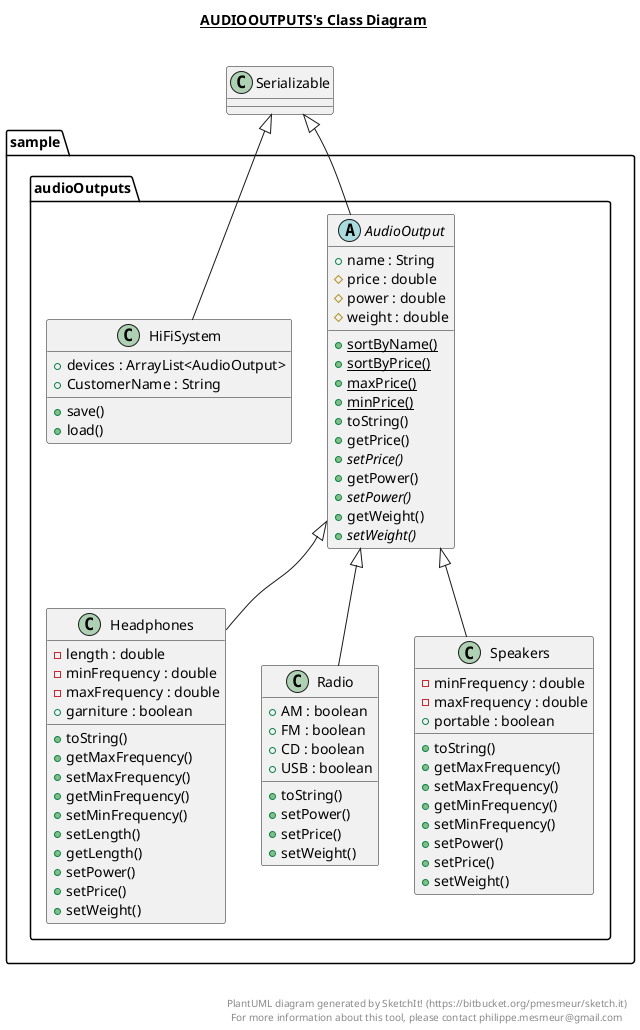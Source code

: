 @startuml

title __AUDIOOUTPUTS's Class Diagram__\n

  package sample {
    package sample.audioOutputs {
      abstract class AudioOutput {
          + name : String
          # price : double
          # power : double
          # weight : double
          {static} + sortByName()
          {static} + sortByPrice()
          {static} + maxPrice()
          {static} + minPrice()
          + toString()
          + getPrice()
          {abstract} + setPrice()
          + getPower()
          {abstract} + setPower()
          + getWeight()
          {abstract} + setWeight()
      }
    }
  }
  

  package sample {
    package sample.audioOutputs {
      class Headphones {
          - length : double
          - minFrequency : double
          - maxFrequency : double
          + garniture : boolean
          + toString()
          + getMaxFrequency()
          + setMaxFrequency()
          + getMinFrequency()
          + setMinFrequency()
          + setLength()
          + getLength()
          + setPower()
          + setPrice()
          + setWeight()
      }
    }
  }
  

  package sample {
    package sample.audioOutputs {
      class HiFiSystem {
          + devices : ArrayList<AudioOutput>
          + CustomerName : String
          + save()
          + load()
      }
    }
  }
  

  package sample {
    package sample.audioOutputs {
      class Radio {
          + AM : boolean
          + FM : boolean
          + CD : boolean
          + USB : boolean
          + toString()
          + setPower()
          + setPrice()
          + setWeight()
      }
    }
  }
  

  package sample {
    package sample.audioOutputs {
      class Speakers {
          - minFrequency : double
          - maxFrequency : double
          + portable : boolean
          + toString()
          + getMaxFrequency()
          + setMaxFrequency()
          + getMinFrequency()
          + setMinFrequency()
          + setPower()
          + setPrice()
          + setWeight()
      }
    }
  }
  

  AudioOutput -up-|> Serializable
  Headphones -up-|> AudioOutput
  HiFiSystem -up-|> Serializable
  Radio -up-|> AudioOutput
  Speakers -up-|> AudioOutput


right footer


PlantUML diagram generated by SketchIt! (https://bitbucket.org/pmesmeur/sketch.it)
For more information about this tool, please contact philippe.mesmeur@gmail.com
endfooter

@enduml
